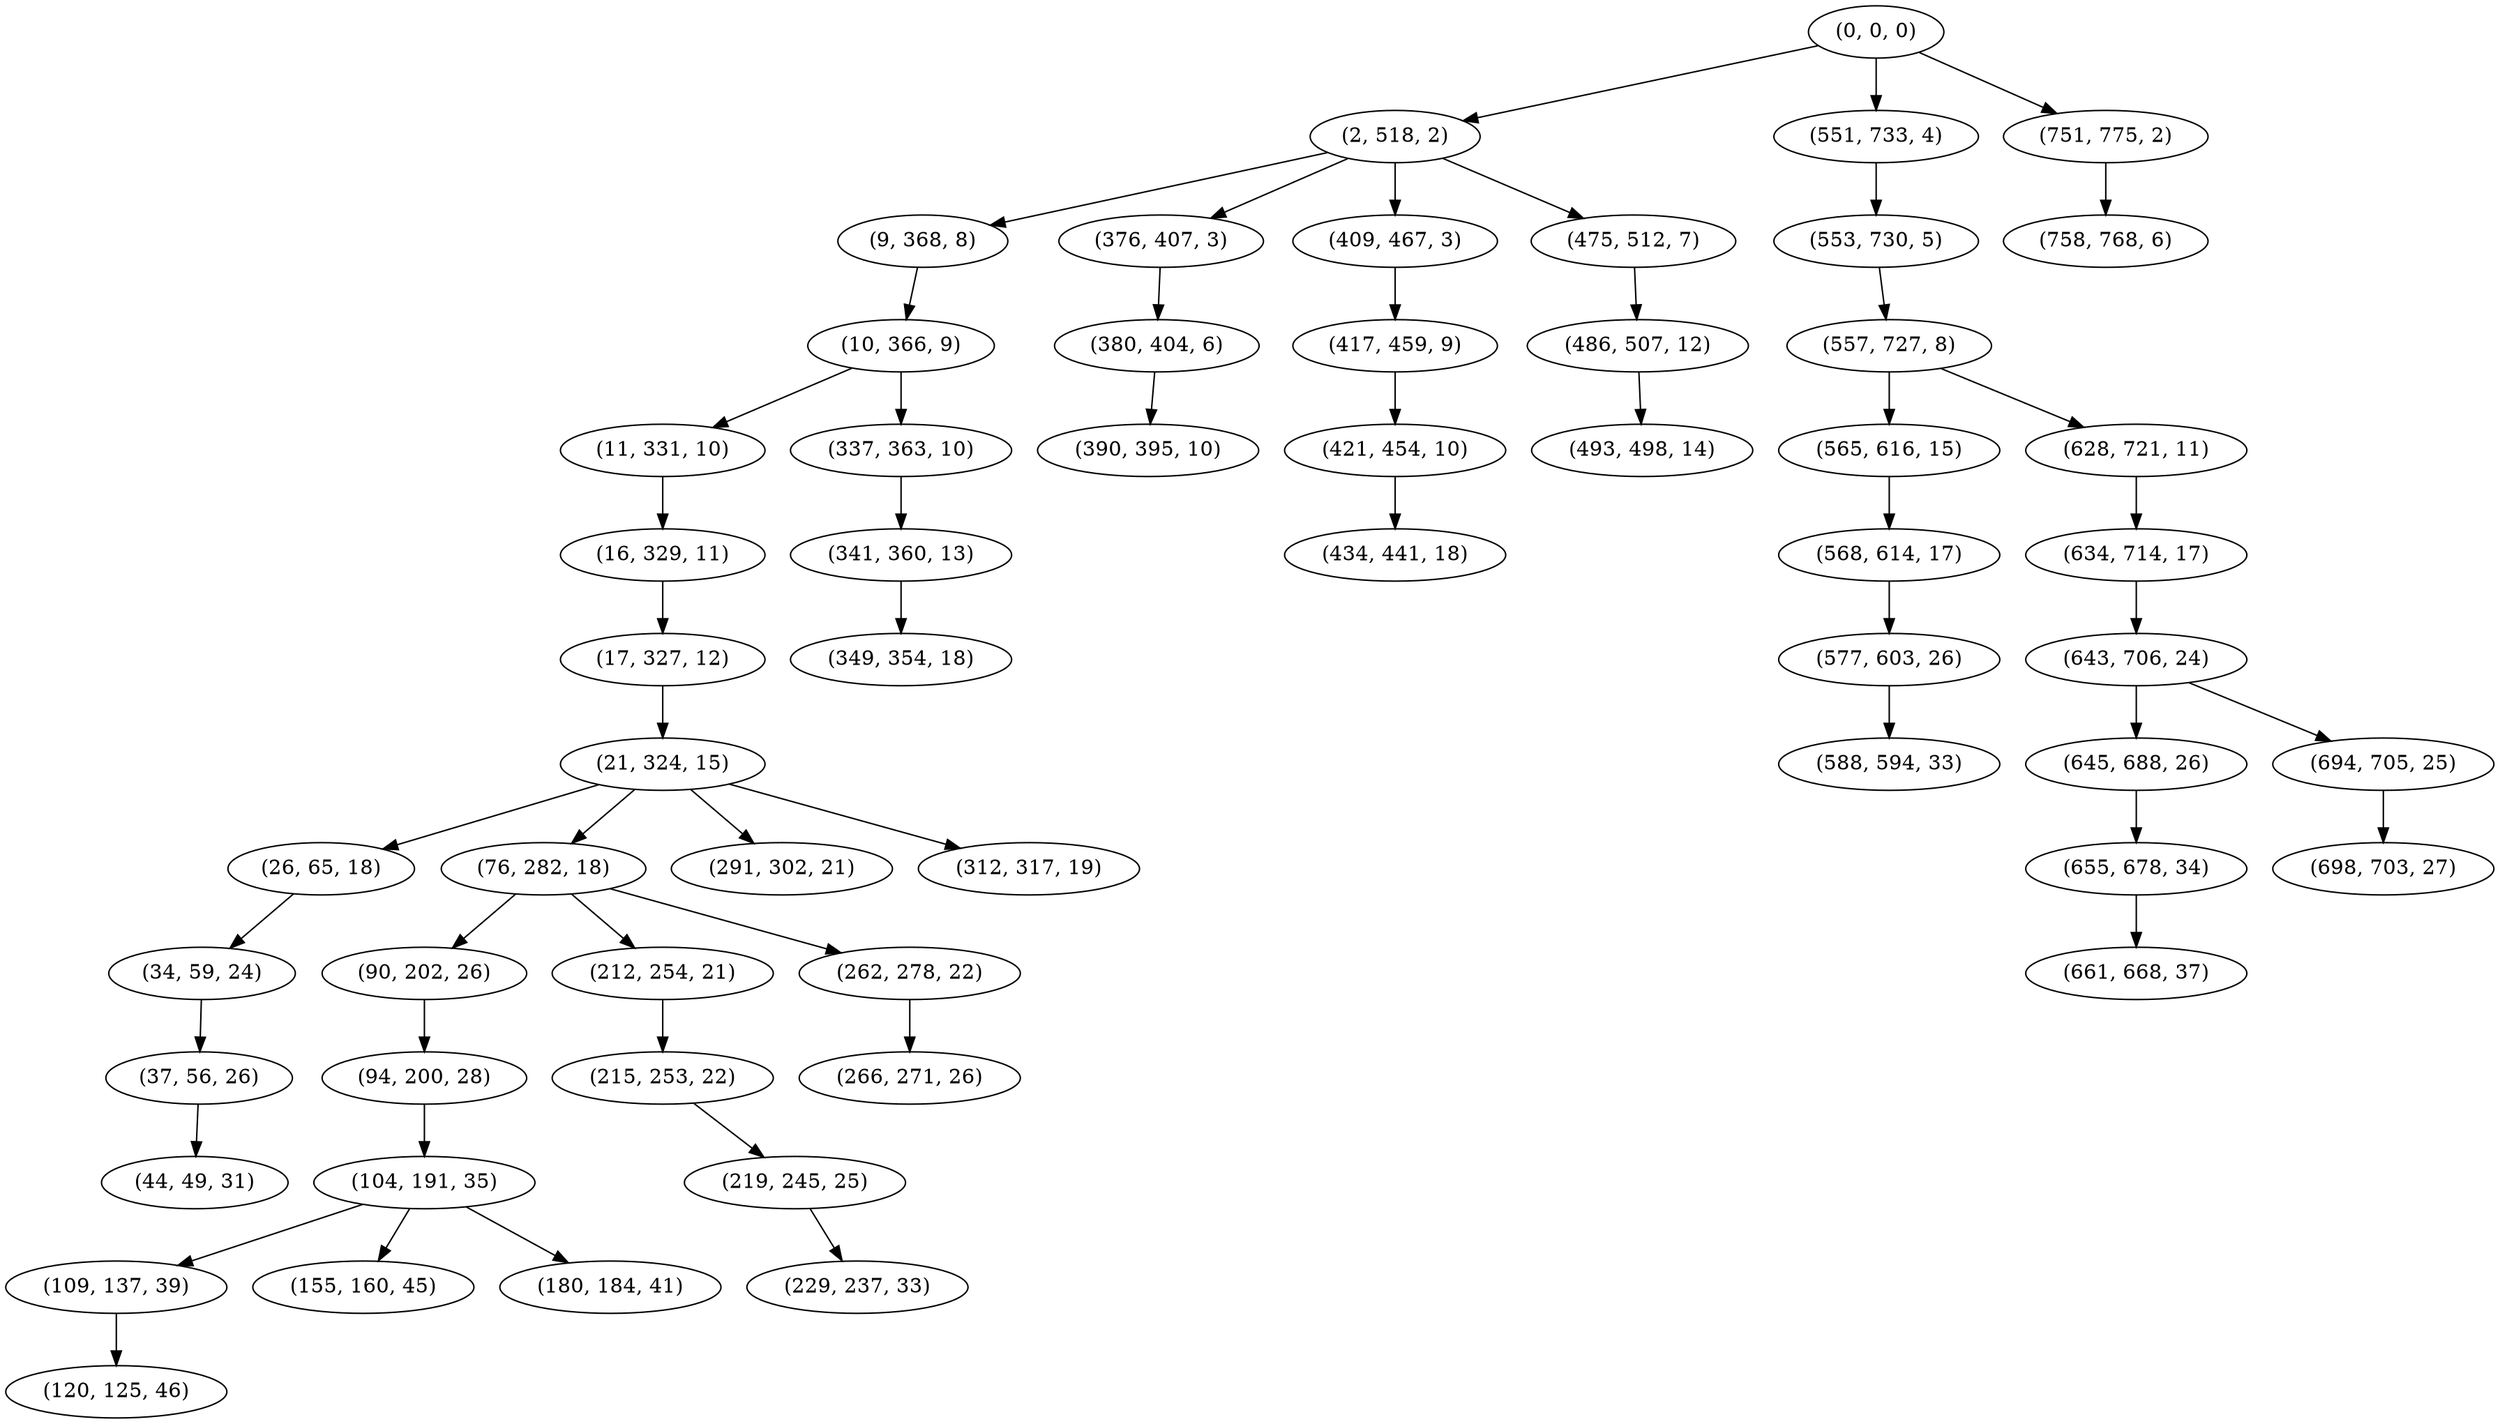 digraph tree {
    "(0, 0, 0)";
    "(2, 518, 2)";
    "(9, 368, 8)";
    "(10, 366, 9)";
    "(11, 331, 10)";
    "(16, 329, 11)";
    "(17, 327, 12)";
    "(21, 324, 15)";
    "(26, 65, 18)";
    "(34, 59, 24)";
    "(37, 56, 26)";
    "(44, 49, 31)";
    "(76, 282, 18)";
    "(90, 202, 26)";
    "(94, 200, 28)";
    "(104, 191, 35)";
    "(109, 137, 39)";
    "(120, 125, 46)";
    "(155, 160, 45)";
    "(180, 184, 41)";
    "(212, 254, 21)";
    "(215, 253, 22)";
    "(219, 245, 25)";
    "(229, 237, 33)";
    "(262, 278, 22)";
    "(266, 271, 26)";
    "(291, 302, 21)";
    "(312, 317, 19)";
    "(337, 363, 10)";
    "(341, 360, 13)";
    "(349, 354, 18)";
    "(376, 407, 3)";
    "(380, 404, 6)";
    "(390, 395, 10)";
    "(409, 467, 3)";
    "(417, 459, 9)";
    "(421, 454, 10)";
    "(434, 441, 18)";
    "(475, 512, 7)";
    "(486, 507, 12)";
    "(493, 498, 14)";
    "(551, 733, 4)";
    "(553, 730, 5)";
    "(557, 727, 8)";
    "(565, 616, 15)";
    "(568, 614, 17)";
    "(577, 603, 26)";
    "(588, 594, 33)";
    "(628, 721, 11)";
    "(634, 714, 17)";
    "(643, 706, 24)";
    "(645, 688, 26)";
    "(655, 678, 34)";
    "(661, 668, 37)";
    "(694, 705, 25)";
    "(698, 703, 27)";
    "(751, 775, 2)";
    "(758, 768, 6)";
    "(0, 0, 0)" -> "(2, 518, 2)";
    "(0, 0, 0)" -> "(551, 733, 4)";
    "(0, 0, 0)" -> "(751, 775, 2)";
    "(2, 518, 2)" -> "(9, 368, 8)";
    "(2, 518, 2)" -> "(376, 407, 3)";
    "(2, 518, 2)" -> "(409, 467, 3)";
    "(2, 518, 2)" -> "(475, 512, 7)";
    "(9, 368, 8)" -> "(10, 366, 9)";
    "(10, 366, 9)" -> "(11, 331, 10)";
    "(10, 366, 9)" -> "(337, 363, 10)";
    "(11, 331, 10)" -> "(16, 329, 11)";
    "(16, 329, 11)" -> "(17, 327, 12)";
    "(17, 327, 12)" -> "(21, 324, 15)";
    "(21, 324, 15)" -> "(26, 65, 18)";
    "(21, 324, 15)" -> "(76, 282, 18)";
    "(21, 324, 15)" -> "(291, 302, 21)";
    "(21, 324, 15)" -> "(312, 317, 19)";
    "(26, 65, 18)" -> "(34, 59, 24)";
    "(34, 59, 24)" -> "(37, 56, 26)";
    "(37, 56, 26)" -> "(44, 49, 31)";
    "(76, 282, 18)" -> "(90, 202, 26)";
    "(76, 282, 18)" -> "(212, 254, 21)";
    "(76, 282, 18)" -> "(262, 278, 22)";
    "(90, 202, 26)" -> "(94, 200, 28)";
    "(94, 200, 28)" -> "(104, 191, 35)";
    "(104, 191, 35)" -> "(109, 137, 39)";
    "(104, 191, 35)" -> "(155, 160, 45)";
    "(104, 191, 35)" -> "(180, 184, 41)";
    "(109, 137, 39)" -> "(120, 125, 46)";
    "(212, 254, 21)" -> "(215, 253, 22)";
    "(215, 253, 22)" -> "(219, 245, 25)";
    "(219, 245, 25)" -> "(229, 237, 33)";
    "(262, 278, 22)" -> "(266, 271, 26)";
    "(337, 363, 10)" -> "(341, 360, 13)";
    "(341, 360, 13)" -> "(349, 354, 18)";
    "(376, 407, 3)" -> "(380, 404, 6)";
    "(380, 404, 6)" -> "(390, 395, 10)";
    "(409, 467, 3)" -> "(417, 459, 9)";
    "(417, 459, 9)" -> "(421, 454, 10)";
    "(421, 454, 10)" -> "(434, 441, 18)";
    "(475, 512, 7)" -> "(486, 507, 12)";
    "(486, 507, 12)" -> "(493, 498, 14)";
    "(551, 733, 4)" -> "(553, 730, 5)";
    "(553, 730, 5)" -> "(557, 727, 8)";
    "(557, 727, 8)" -> "(565, 616, 15)";
    "(557, 727, 8)" -> "(628, 721, 11)";
    "(565, 616, 15)" -> "(568, 614, 17)";
    "(568, 614, 17)" -> "(577, 603, 26)";
    "(577, 603, 26)" -> "(588, 594, 33)";
    "(628, 721, 11)" -> "(634, 714, 17)";
    "(634, 714, 17)" -> "(643, 706, 24)";
    "(643, 706, 24)" -> "(645, 688, 26)";
    "(643, 706, 24)" -> "(694, 705, 25)";
    "(645, 688, 26)" -> "(655, 678, 34)";
    "(655, 678, 34)" -> "(661, 668, 37)";
    "(694, 705, 25)" -> "(698, 703, 27)";
    "(751, 775, 2)" -> "(758, 768, 6)";
}
